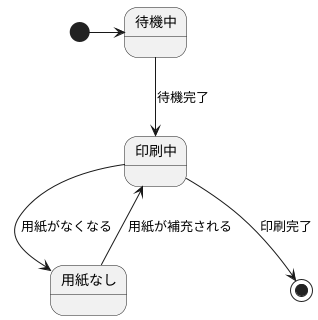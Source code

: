 @startuml
[*] -> 待機中
待機中 --> 印刷中 : 待機完了
印刷中 --> 用紙なし : 用紙がなくなる
用紙なし --> 印刷中 : 用紙が補充される
印刷中 --> [*] : 印刷完了